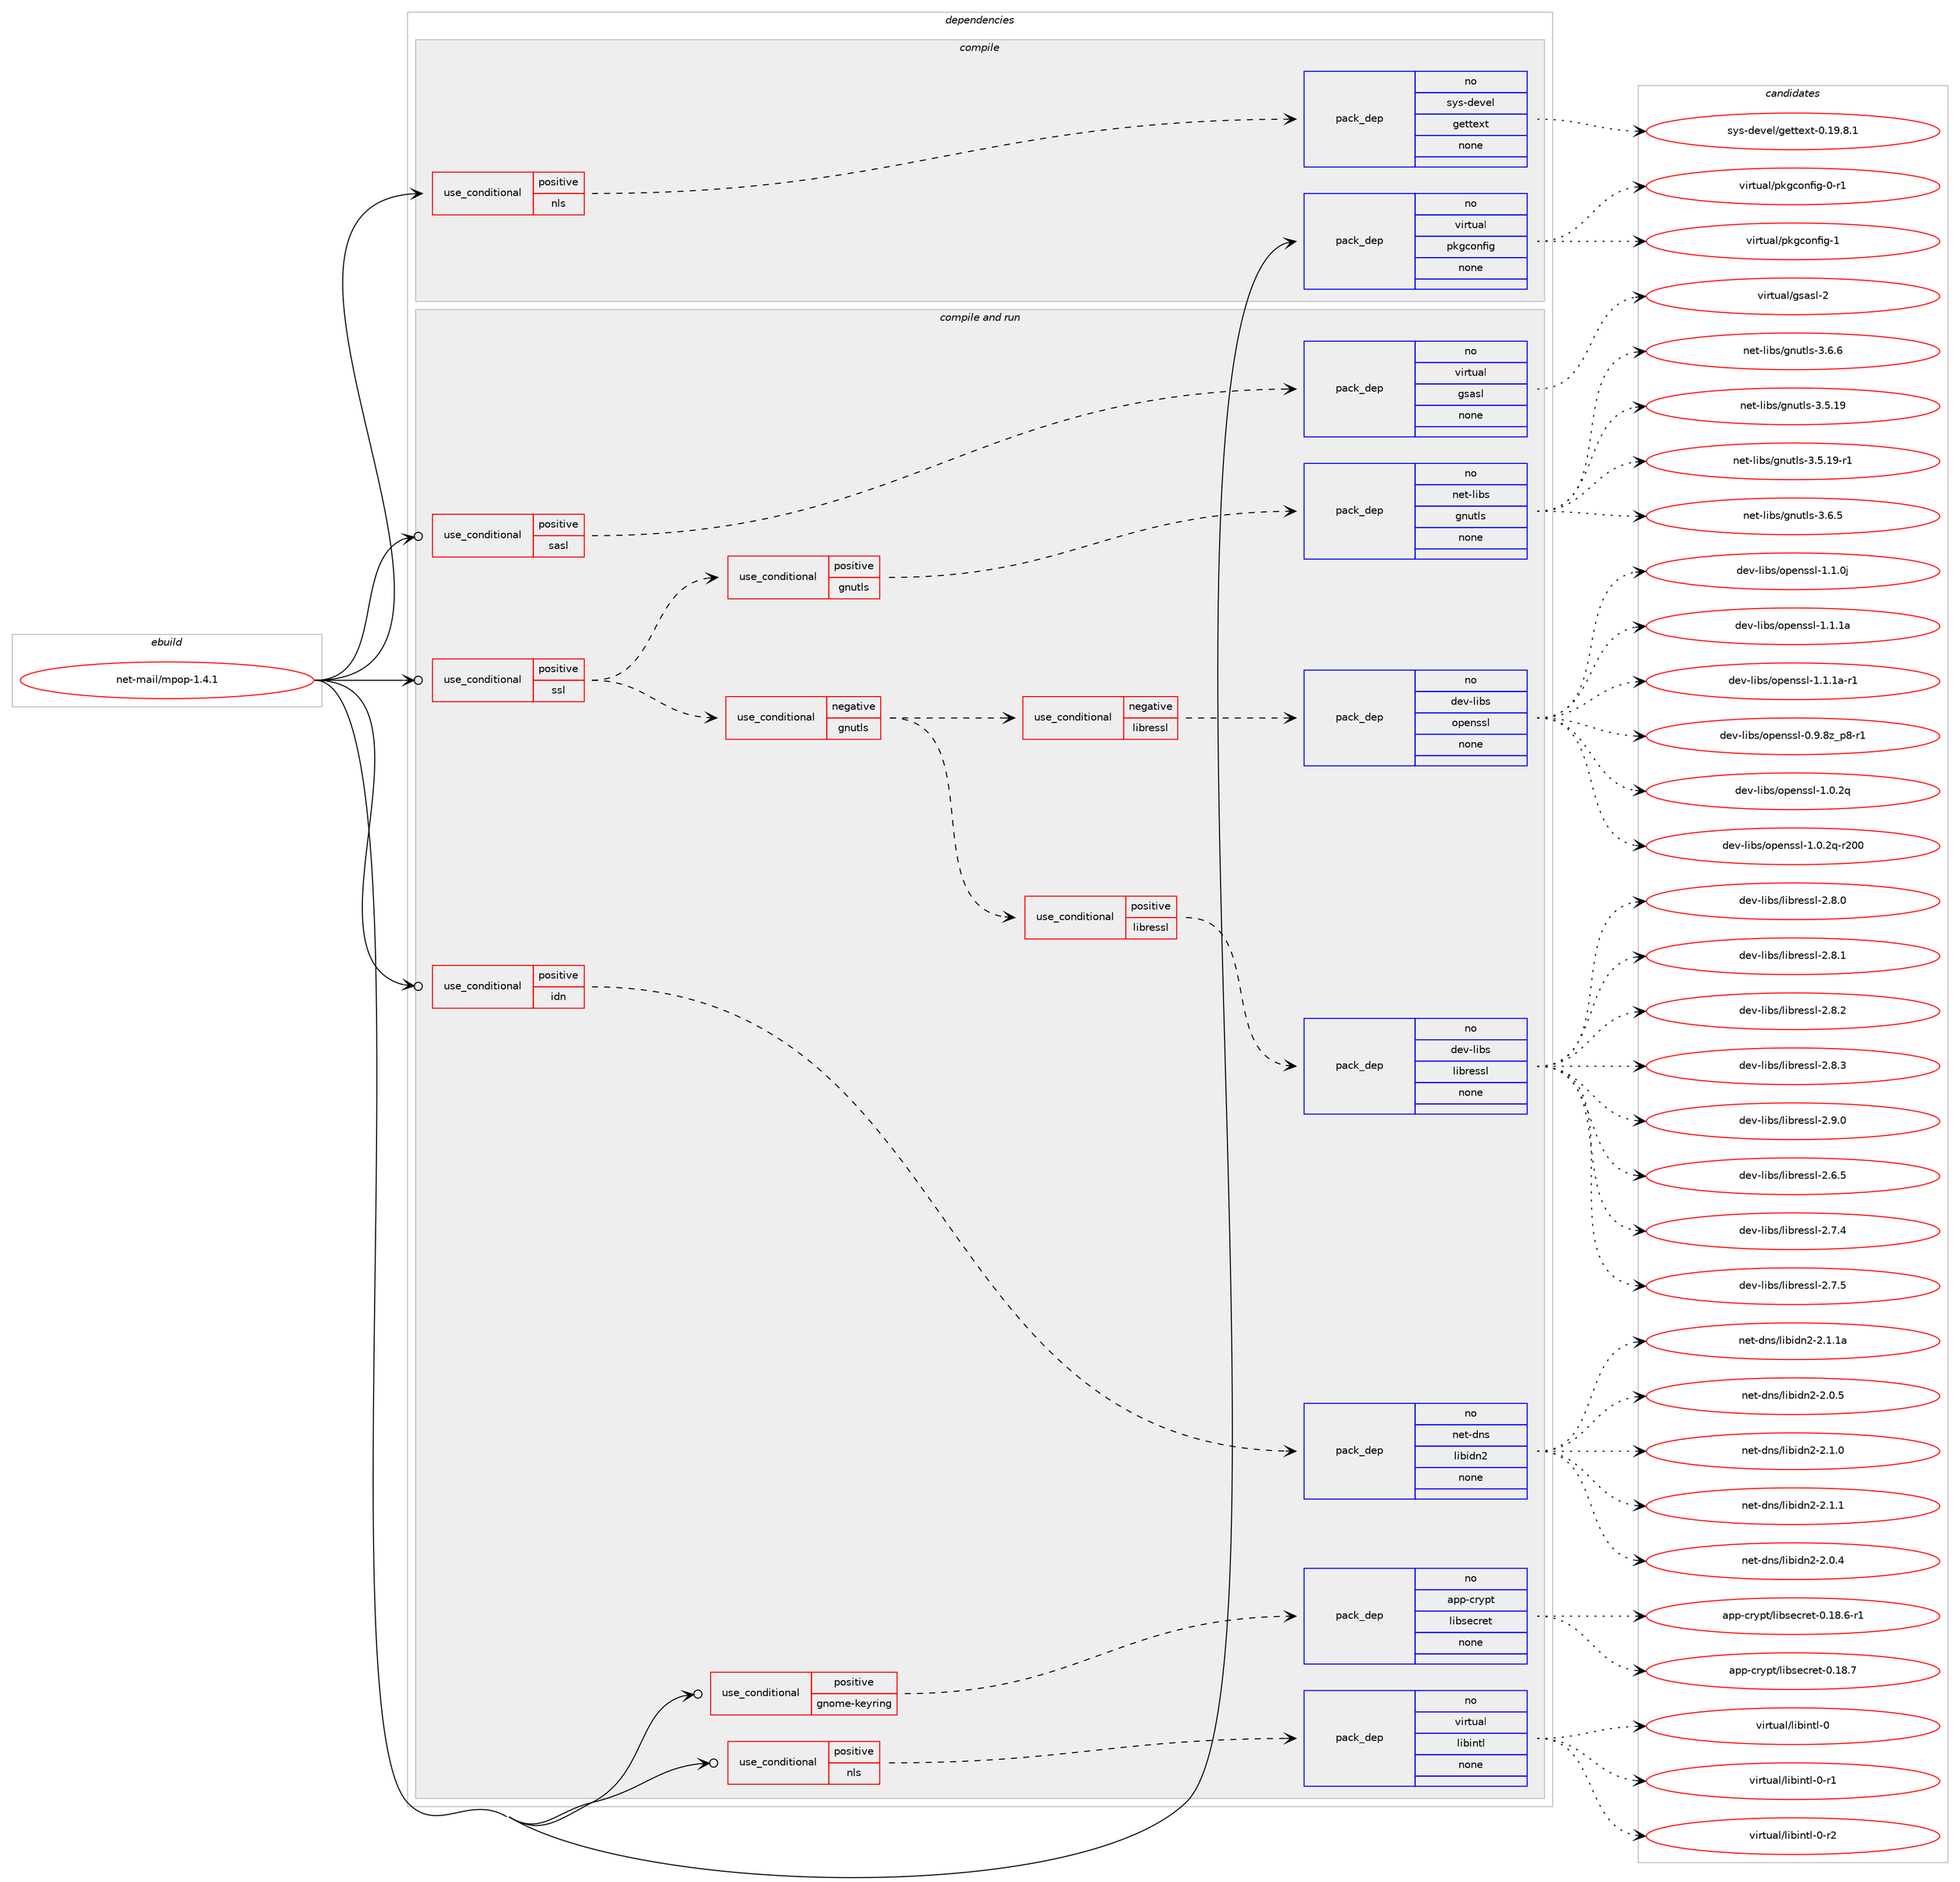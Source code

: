 digraph prolog {

# *************
# Graph options
# *************

newrank=true;
concentrate=true;
compound=true;
graph [rankdir=LR,fontname=Helvetica,fontsize=10,ranksep=1.5];#, ranksep=2.5, nodesep=0.2];
edge  [arrowhead=vee];
node  [fontname=Helvetica,fontsize=10];

# **********
# The ebuild
# **********

subgraph cluster_leftcol {
color=gray;
rank=same;
label=<<i>ebuild</i>>;
id [label="net-mail/mpop-1.4.1", color=red, width=4, href="../net-mail/mpop-1.4.1.svg"];
}

# ****************
# The dependencies
# ****************

subgraph cluster_midcol {
color=gray;
label=<<i>dependencies</i>>;
subgraph cluster_compile {
fillcolor="#eeeeee";
style=filled;
label=<<i>compile</i>>;
subgraph cond294 {
dependency2415 [label=<<TABLE BORDER="0" CELLBORDER="1" CELLSPACING="0" CELLPADDING="4"><TR><TD ROWSPAN="3" CELLPADDING="10">use_conditional</TD></TR><TR><TD>positive</TD></TR><TR><TD>nls</TD></TR></TABLE>>, shape=none, color=red];
subgraph pack2039 {
dependency2416 [label=<<TABLE BORDER="0" CELLBORDER="1" CELLSPACING="0" CELLPADDING="4" WIDTH="220"><TR><TD ROWSPAN="6" CELLPADDING="30">pack_dep</TD></TR><TR><TD WIDTH="110">no</TD></TR><TR><TD>sys-devel</TD></TR><TR><TD>gettext</TD></TR><TR><TD>none</TD></TR><TR><TD></TD></TR></TABLE>>, shape=none, color=blue];
}
dependency2415:e -> dependency2416:w [weight=20,style="dashed",arrowhead="vee"];
}
id:e -> dependency2415:w [weight=20,style="solid",arrowhead="vee"];
subgraph pack2040 {
dependency2417 [label=<<TABLE BORDER="0" CELLBORDER="1" CELLSPACING="0" CELLPADDING="4" WIDTH="220"><TR><TD ROWSPAN="6" CELLPADDING="30">pack_dep</TD></TR><TR><TD WIDTH="110">no</TD></TR><TR><TD>virtual</TD></TR><TR><TD>pkgconfig</TD></TR><TR><TD>none</TD></TR><TR><TD></TD></TR></TABLE>>, shape=none, color=blue];
}
id:e -> dependency2417:w [weight=20,style="solid",arrowhead="vee"];
}
subgraph cluster_compileandrun {
fillcolor="#eeeeee";
style=filled;
label=<<i>compile and run</i>>;
subgraph cond295 {
dependency2418 [label=<<TABLE BORDER="0" CELLBORDER="1" CELLSPACING="0" CELLPADDING="4"><TR><TD ROWSPAN="3" CELLPADDING="10">use_conditional</TD></TR><TR><TD>positive</TD></TR><TR><TD>gnome-keyring</TD></TR></TABLE>>, shape=none, color=red];
subgraph pack2041 {
dependency2419 [label=<<TABLE BORDER="0" CELLBORDER="1" CELLSPACING="0" CELLPADDING="4" WIDTH="220"><TR><TD ROWSPAN="6" CELLPADDING="30">pack_dep</TD></TR><TR><TD WIDTH="110">no</TD></TR><TR><TD>app-crypt</TD></TR><TR><TD>libsecret</TD></TR><TR><TD>none</TD></TR><TR><TD></TD></TR></TABLE>>, shape=none, color=blue];
}
dependency2418:e -> dependency2419:w [weight=20,style="dashed",arrowhead="vee"];
}
id:e -> dependency2418:w [weight=20,style="solid",arrowhead="odotvee"];
subgraph cond296 {
dependency2420 [label=<<TABLE BORDER="0" CELLBORDER="1" CELLSPACING="0" CELLPADDING="4"><TR><TD ROWSPAN="3" CELLPADDING="10">use_conditional</TD></TR><TR><TD>positive</TD></TR><TR><TD>idn</TD></TR></TABLE>>, shape=none, color=red];
subgraph pack2042 {
dependency2421 [label=<<TABLE BORDER="0" CELLBORDER="1" CELLSPACING="0" CELLPADDING="4" WIDTH="220"><TR><TD ROWSPAN="6" CELLPADDING="30">pack_dep</TD></TR><TR><TD WIDTH="110">no</TD></TR><TR><TD>net-dns</TD></TR><TR><TD>libidn2</TD></TR><TR><TD>none</TD></TR><TR><TD></TD></TR></TABLE>>, shape=none, color=blue];
}
dependency2420:e -> dependency2421:w [weight=20,style="dashed",arrowhead="vee"];
}
id:e -> dependency2420:w [weight=20,style="solid",arrowhead="odotvee"];
subgraph cond297 {
dependency2422 [label=<<TABLE BORDER="0" CELLBORDER="1" CELLSPACING="0" CELLPADDING="4"><TR><TD ROWSPAN="3" CELLPADDING="10">use_conditional</TD></TR><TR><TD>positive</TD></TR><TR><TD>nls</TD></TR></TABLE>>, shape=none, color=red];
subgraph pack2043 {
dependency2423 [label=<<TABLE BORDER="0" CELLBORDER="1" CELLSPACING="0" CELLPADDING="4" WIDTH="220"><TR><TD ROWSPAN="6" CELLPADDING="30">pack_dep</TD></TR><TR><TD WIDTH="110">no</TD></TR><TR><TD>virtual</TD></TR><TR><TD>libintl</TD></TR><TR><TD>none</TD></TR><TR><TD></TD></TR></TABLE>>, shape=none, color=blue];
}
dependency2422:e -> dependency2423:w [weight=20,style="dashed",arrowhead="vee"];
}
id:e -> dependency2422:w [weight=20,style="solid",arrowhead="odotvee"];
subgraph cond298 {
dependency2424 [label=<<TABLE BORDER="0" CELLBORDER="1" CELLSPACING="0" CELLPADDING="4"><TR><TD ROWSPAN="3" CELLPADDING="10">use_conditional</TD></TR><TR><TD>positive</TD></TR><TR><TD>sasl</TD></TR></TABLE>>, shape=none, color=red];
subgraph pack2044 {
dependency2425 [label=<<TABLE BORDER="0" CELLBORDER="1" CELLSPACING="0" CELLPADDING="4" WIDTH="220"><TR><TD ROWSPAN="6" CELLPADDING="30">pack_dep</TD></TR><TR><TD WIDTH="110">no</TD></TR><TR><TD>virtual</TD></TR><TR><TD>gsasl</TD></TR><TR><TD>none</TD></TR><TR><TD></TD></TR></TABLE>>, shape=none, color=blue];
}
dependency2424:e -> dependency2425:w [weight=20,style="dashed",arrowhead="vee"];
}
id:e -> dependency2424:w [weight=20,style="solid",arrowhead="odotvee"];
subgraph cond299 {
dependency2426 [label=<<TABLE BORDER="0" CELLBORDER="1" CELLSPACING="0" CELLPADDING="4"><TR><TD ROWSPAN="3" CELLPADDING="10">use_conditional</TD></TR><TR><TD>positive</TD></TR><TR><TD>ssl</TD></TR></TABLE>>, shape=none, color=red];
subgraph cond300 {
dependency2427 [label=<<TABLE BORDER="0" CELLBORDER="1" CELLSPACING="0" CELLPADDING="4"><TR><TD ROWSPAN="3" CELLPADDING="10">use_conditional</TD></TR><TR><TD>positive</TD></TR><TR><TD>gnutls</TD></TR></TABLE>>, shape=none, color=red];
subgraph pack2045 {
dependency2428 [label=<<TABLE BORDER="0" CELLBORDER="1" CELLSPACING="0" CELLPADDING="4" WIDTH="220"><TR><TD ROWSPAN="6" CELLPADDING="30">pack_dep</TD></TR><TR><TD WIDTH="110">no</TD></TR><TR><TD>net-libs</TD></TR><TR><TD>gnutls</TD></TR><TR><TD>none</TD></TR><TR><TD></TD></TR></TABLE>>, shape=none, color=blue];
}
dependency2427:e -> dependency2428:w [weight=20,style="dashed",arrowhead="vee"];
}
dependency2426:e -> dependency2427:w [weight=20,style="dashed",arrowhead="vee"];
subgraph cond301 {
dependency2429 [label=<<TABLE BORDER="0" CELLBORDER="1" CELLSPACING="0" CELLPADDING="4"><TR><TD ROWSPAN="3" CELLPADDING="10">use_conditional</TD></TR><TR><TD>negative</TD></TR><TR><TD>gnutls</TD></TR></TABLE>>, shape=none, color=red];
subgraph cond302 {
dependency2430 [label=<<TABLE BORDER="0" CELLBORDER="1" CELLSPACING="0" CELLPADDING="4"><TR><TD ROWSPAN="3" CELLPADDING="10">use_conditional</TD></TR><TR><TD>negative</TD></TR><TR><TD>libressl</TD></TR></TABLE>>, shape=none, color=red];
subgraph pack2046 {
dependency2431 [label=<<TABLE BORDER="0" CELLBORDER="1" CELLSPACING="0" CELLPADDING="4" WIDTH="220"><TR><TD ROWSPAN="6" CELLPADDING="30">pack_dep</TD></TR><TR><TD WIDTH="110">no</TD></TR><TR><TD>dev-libs</TD></TR><TR><TD>openssl</TD></TR><TR><TD>none</TD></TR><TR><TD></TD></TR></TABLE>>, shape=none, color=blue];
}
dependency2430:e -> dependency2431:w [weight=20,style="dashed",arrowhead="vee"];
}
dependency2429:e -> dependency2430:w [weight=20,style="dashed",arrowhead="vee"];
subgraph cond303 {
dependency2432 [label=<<TABLE BORDER="0" CELLBORDER="1" CELLSPACING="0" CELLPADDING="4"><TR><TD ROWSPAN="3" CELLPADDING="10">use_conditional</TD></TR><TR><TD>positive</TD></TR><TR><TD>libressl</TD></TR></TABLE>>, shape=none, color=red];
subgraph pack2047 {
dependency2433 [label=<<TABLE BORDER="0" CELLBORDER="1" CELLSPACING="0" CELLPADDING="4" WIDTH="220"><TR><TD ROWSPAN="6" CELLPADDING="30">pack_dep</TD></TR><TR><TD WIDTH="110">no</TD></TR><TR><TD>dev-libs</TD></TR><TR><TD>libressl</TD></TR><TR><TD>none</TD></TR><TR><TD></TD></TR></TABLE>>, shape=none, color=blue];
}
dependency2432:e -> dependency2433:w [weight=20,style="dashed",arrowhead="vee"];
}
dependency2429:e -> dependency2432:w [weight=20,style="dashed",arrowhead="vee"];
}
dependency2426:e -> dependency2429:w [weight=20,style="dashed",arrowhead="vee"];
}
id:e -> dependency2426:w [weight=20,style="solid",arrowhead="odotvee"];
}
subgraph cluster_run {
fillcolor="#eeeeee";
style=filled;
label=<<i>run</i>>;
}
}

# **************
# The candidates
# **************

subgraph cluster_choices {
rank=same;
color=gray;
label=<<i>candidates</i>>;

subgraph choice2039 {
color=black;
nodesep=1;
choice1151211154510010111810110847103101116116101120116454846495746564649 [label="sys-devel/gettext-0.19.8.1", color=red, width=4,href="../sys-devel/gettext-0.19.8.1.svg"];
dependency2416:e -> choice1151211154510010111810110847103101116116101120116454846495746564649:w [style=dotted,weight="100"];
}
subgraph choice2040 {
color=black;
nodesep=1;
choice11810511411611797108471121071039911111010210510345484511449 [label="virtual/pkgconfig-0-r1", color=red, width=4,href="../virtual/pkgconfig-0-r1.svg"];
choice1181051141161179710847112107103991111101021051034549 [label="virtual/pkgconfig-1", color=red, width=4,href="../virtual/pkgconfig-1.svg"];
dependency2417:e -> choice11810511411611797108471121071039911111010210510345484511449:w [style=dotted,weight="100"];
dependency2417:e -> choice1181051141161179710847112107103991111101021051034549:w [style=dotted,weight="100"];
}
subgraph choice2041 {
color=black;
nodesep=1;
choice971121124599114121112116471081059811510199114101116454846495646544511449 [label="app-crypt/libsecret-0.18.6-r1", color=red, width=4,href="../app-crypt/libsecret-0.18.6-r1.svg"];
choice97112112459911412111211647108105981151019911410111645484649564655 [label="app-crypt/libsecret-0.18.7", color=red, width=4,href="../app-crypt/libsecret-0.18.7.svg"];
dependency2419:e -> choice971121124599114121112116471081059811510199114101116454846495646544511449:w [style=dotted,weight="100"];
dependency2419:e -> choice97112112459911412111211647108105981151019911410111645484649564655:w [style=dotted,weight="100"];
}
subgraph choice2042 {
color=black;
nodesep=1;
choice11010111645100110115471081059810510011050455046484653 [label="net-dns/libidn2-2.0.5", color=red, width=4,href="../net-dns/libidn2-2.0.5.svg"];
choice11010111645100110115471081059810510011050455046494648 [label="net-dns/libidn2-2.1.0", color=red, width=4,href="../net-dns/libidn2-2.1.0.svg"];
choice11010111645100110115471081059810510011050455046494649 [label="net-dns/libidn2-2.1.1", color=red, width=4,href="../net-dns/libidn2-2.1.1.svg"];
choice11010111645100110115471081059810510011050455046484652 [label="net-dns/libidn2-2.0.4", color=red, width=4,href="../net-dns/libidn2-2.0.4.svg"];
choice1101011164510011011547108105981051001105045504649464997 [label="net-dns/libidn2-2.1.1a", color=red, width=4,href="../net-dns/libidn2-2.1.1a.svg"];
dependency2421:e -> choice11010111645100110115471081059810510011050455046484653:w [style=dotted,weight="100"];
dependency2421:e -> choice11010111645100110115471081059810510011050455046494648:w [style=dotted,weight="100"];
dependency2421:e -> choice11010111645100110115471081059810510011050455046494649:w [style=dotted,weight="100"];
dependency2421:e -> choice11010111645100110115471081059810510011050455046484652:w [style=dotted,weight="100"];
dependency2421:e -> choice1101011164510011011547108105981051001105045504649464997:w [style=dotted,weight="100"];
}
subgraph choice2043 {
color=black;
nodesep=1;
choice1181051141161179710847108105981051101161084548 [label="virtual/libintl-0", color=red, width=4,href="../virtual/libintl-0.svg"];
choice11810511411611797108471081059810511011610845484511449 [label="virtual/libintl-0-r1", color=red, width=4,href="../virtual/libintl-0-r1.svg"];
choice11810511411611797108471081059810511011610845484511450 [label="virtual/libintl-0-r2", color=red, width=4,href="../virtual/libintl-0-r2.svg"];
dependency2423:e -> choice1181051141161179710847108105981051101161084548:w [style=dotted,weight="100"];
dependency2423:e -> choice11810511411611797108471081059810511011610845484511449:w [style=dotted,weight="100"];
dependency2423:e -> choice11810511411611797108471081059810511011610845484511450:w [style=dotted,weight="100"];
}
subgraph choice2044 {
color=black;
nodesep=1;
choice1181051141161179710847103115971151084550 [label="virtual/gsasl-2", color=red, width=4,href="../virtual/gsasl-2.svg"];
dependency2425:e -> choice1181051141161179710847103115971151084550:w [style=dotted,weight="100"];
}
subgraph choice2045 {
color=black;
nodesep=1;
choice11010111645108105981154710311011711610811545514653464957 [label="net-libs/gnutls-3.5.19", color=red, width=4,href="../net-libs/gnutls-3.5.19.svg"];
choice110101116451081059811547103110117116108115455146534649574511449 [label="net-libs/gnutls-3.5.19-r1", color=red, width=4,href="../net-libs/gnutls-3.5.19-r1.svg"];
choice110101116451081059811547103110117116108115455146544653 [label="net-libs/gnutls-3.6.5", color=red, width=4,href="../net-libs/gnutls-3.6.5.svg"];
choice110101116451081059811547103110117116108115455146544654 [label="net-libs/gnutls-3.6.6", color=red, width=4,href="../net-libs/gnutls-3.6.6.svg"];
dependency2428:e -> choice11010111645108105981154710311011711610811545514653464957:w [style=dotted,weight="100"];
dependency2428:e -> choice110101116451081059811547103110117116108115455146534649574511449:w [style=dotted,weight="100"];
dependency2428:e -> choice110101116451081059811547103110117116108115455146544653:w [style=dotted,weight="100"];
dependency2428:e -> choice110101116451081059811547103110117116108115455146544654:w [style=dotted,weight="100"];
}
subgraph choice2046 {
color=black;
nodesep=1;
choice10010111845108105981154711111210111011511510845484657465612295112564511449 [label="dev-libs/openssl-0.9.8z_p8-r1", color=red, width=4,href="../dev-libs/openssl-0.9.8z_p8-r1.svg"];
choice100101118451081059811547111112101110115115108454946484650113 [label="dev-libs/openssl-1.0.2q", color=red, width=4,href="../dev-libs/openssl-1.0.2q.svg"];
choice10010111845108105981154711111210111011511510845494648465011345114504848 [label="dev-libs/openssl-1.0.2q-r200", color=red, width=4,href="../dev-libs/openssl-1.0.2q-r200.svg"];
choice100101118451081059811547111112101110115115108454946494648106 [label="dev-libs/openssl-1.1.0j", color=red, width=4,href="../dev-libs/openssl-1.1.0j.svg"];
choice10010111845108105981154711111210111011511510845494649464997 [label="dev-libs/openssl-1.1.1a", color=red, width=4,href="../dev-libs/openssl-1.1.1a.svg"];
choice100101118451081059811547111112101110115115108454946494649974511449 [label="dev-libs/openssl-1.1.1a-r1", color=red, width=4,href="../dev-libs/openssl-1.1.1a-r1.svg"];
dependency2431:e -> choice10010111845108105981154711111210111011511510845484657465612295112564511449:w [style=dotted,weight="100"];
dependency2431:e -> choice100101118451081059811547111112101110115115108454946484650113:w [style=dotted,weight="100"];
dependency2431:e -> choice10010111845108105981154711111210111011511510845494648465011345114504848:w [style=dotted,weight="100"];
dependency2431:e -> choice100101118451081059811547111112101110115115108454946494648106:w [style=dotted,weight="100"];
dependency2431:e -> choice10010111845108105981154711111210111011511510845494649464997:w [style=dotted,weight="100"];
dependency2431:e -> choice100101118451081059811547111112101110115115108454946494649974511449:w [style=dotted,weight="100"];
}
subgraph choice2047 {
color=black;
nodesep=1;
choice10010111845108105981154710810598114101115115108455046544653 [label="dev-libs/libressl-2.6.5", color=red, width=4,href="../dev-libs/libressl-2.6.5.svg"];
choice10010111845108105981154710810598114101115115108455046554652 [label="dev-libs/libressl-2.7.4", color=red, width=4,href="../dev-libs/libressl-2.7.4.svg"];
choice10010111845108105981154710810598114101115115108455046554653 [label="dev-libs/libressl-2.7.5", color=red, width=4,href="../dev-libs/libressl-2.7.5.svg"];
choice10010111845108105981154710810598114101115115108455046564648 [label="dev-libs/libressl-2.8.0", color=red, width=4,href="../dev-libs/libressl-2.8.0.svg"];
choice10010111845108105981154710810598114101115115108455046564649 [label="dev-libs/libressl-2.8.1", color=red, width=4,href="../dev-libs/libressl-2.8.1.svg"];
choice10010111845108105981154710810598114101115115108455046564650 [label="dev-libs/libressl-2.8.2", color=red, width=4,href="../dev-libs/libressl-2.8.2.svg"];
choice10010111845108105981154710810598114101115115108455046564651 [label="dev-libs/libressl-2.8.3", color=red, width=4,href="../dev-libs/libressl-2.8.3.svg"];
choice10010111845108105981154710810598114101115115108455046574648 [label="dev-libs/libressl-2.9.0", color=red, width=4,href="../dev-libs/libressl-2.9.0.svg"];
dependency2433:e -> choice10010111845108105981154710810598114101115115108455046544653:w [style=dotted,weight="100"];
dependency2433:e -> choice10010111845108105981154710810598114101115115108455046554652:w [style=dotted,weight="100"];
dependency2433:e -> choice10010111845108105981154710810598114101115115108455046554653:w [style=dotted,weight="100"];
dependency2433:e -> choice10010111845108105981154710810598114101115115108455046564648:w [style=dotted,weight="100"];
dependency2433:e -> choice10010111845108105981154710810598114101115115108455046564649:w [style=dotted,weight="100"];
dependency2433:e -> choice10010111845108105981154710810598114101115115108455046564650:w [style=dotted,weight="100"];
dependency2433:e -> choice10010111845108105981154710810598114101115115108455046564651:w [style=dotted,weight="100"];
dependency2433:e -> choice10010111845108105981154710810598114101115115108455046574648:w [style=dotted,weight="100"];
}
}

}
